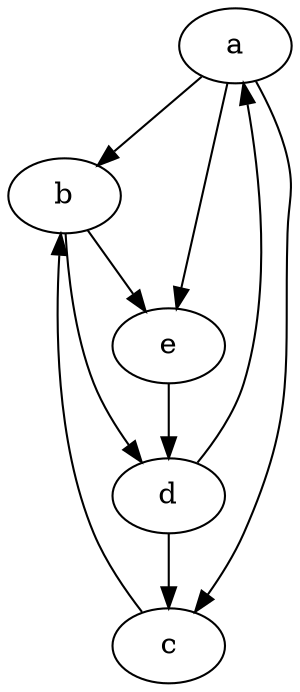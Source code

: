 digraph G {
 a, b, c, d, e;
 a -> b [weights=3];
 a -> e [weights=-4];
 a -> c [weights=8];
 b -> d [weights=1];
 b -> e [weights=7];
 c -> b [weights=4];
 d -> c [weights=-5];
 d -> a [weights=2];
 e -> d [weights=6];
}
